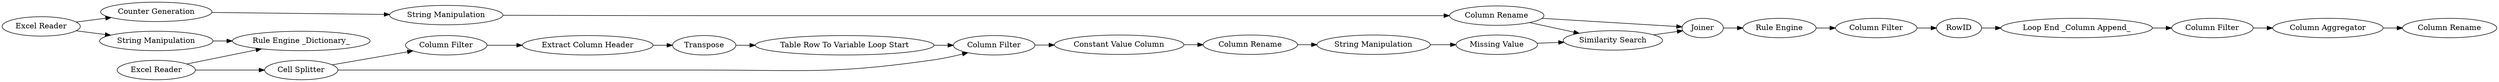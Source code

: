 digraph {
	6 -> 33
	57 -> 45
	37 -> 36
	45 -> 36
	1 -> 6
	37 -> 40
	44 -> 39
	34 -> 47
	58 -> 37
	55 -> 56
	54 -> 55
	40 -> 43
	38 -> 57
	28 -> 32
	33 -> 28
	6 -> 34
	53 -> 44
	2 -> 35
	36 -> 40
	3 -> 5
	35 -> 58
	32 -> 30
	47 -> 38
	39 -> 54
	30 -> 34
	2 -> 3
	43 -> 53
	1 -> 5
	57 [label="String Manipulation"]
	55 [label="Column Aggregator"]
	45 [label="Missing Value"]
	58 [label="String Manipulation"]
	32 [label=Transpose]
	3 [label="String Manipulation"]
	56 [label="Column Rename"]
	6 [label="Cell Splitter"]
	54 [label="Column Filter"]
	1 [label="Excel Reader"]
	53 [label="Column Filter"]
	28 [label="Extract Column Header"]
	47 [label="Constant Value Column"]
	38 [label="Column Rename"]
	5 [label="Rule Engine _Dictionary_"]
	43 [label="Rule Engine"]
	35 [label="Counter Generation"]
	44 [label=RowID]
	34 [label="Column Filter"]
	36 [label="Similarity Search"]
	40 [label=Joiner]
	39 [label="Loop End _Column Append_"]
	33 [label="Column Filter"]
	30 [label="Table Row To Variable Loop Start"]
	2 [label="Excel Reader"]
	37 [label="Column Rename"]
	rankdir=LR
}

